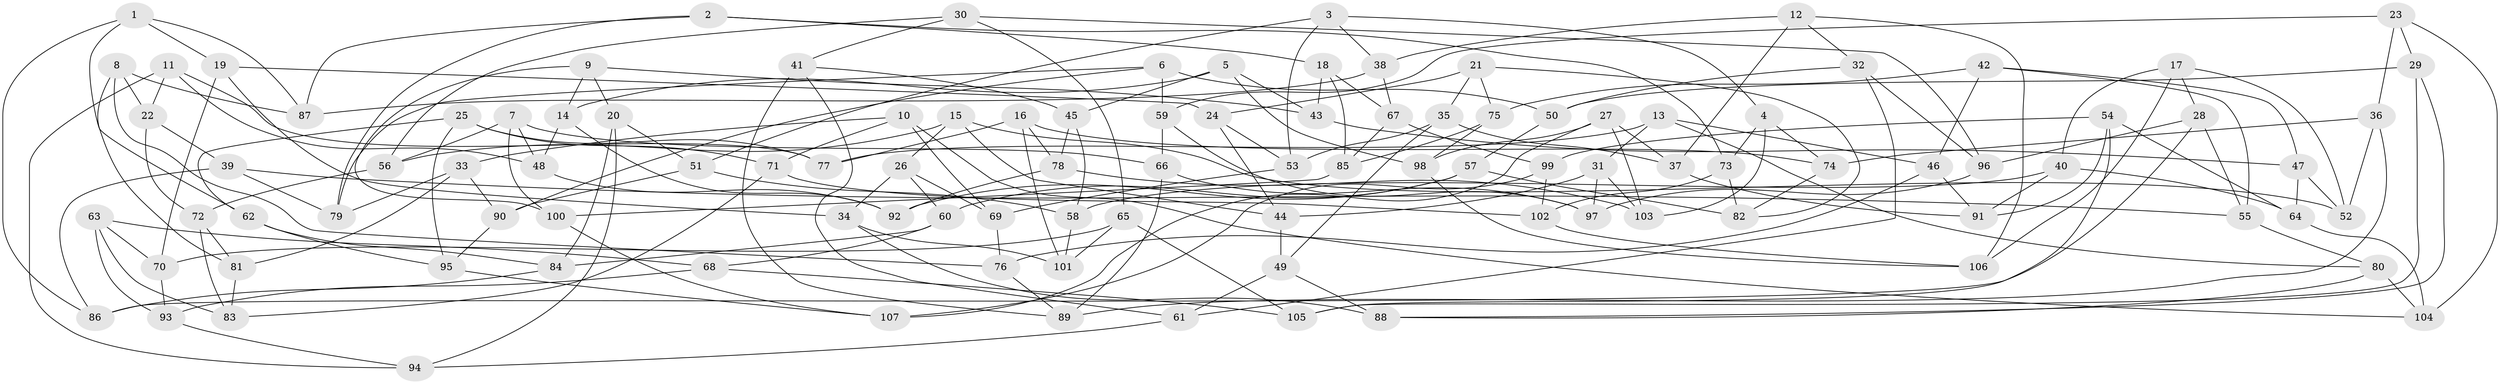 // coarse degree distribution, {5: 0.1076923076923077, 6: 0.5230769230769231, 4: 0.35384615384615387, 3: 0.015384615384615385}
// Generated by graph-tools (version 1.1) at 2025/42/03/06/25 10:42:19]
// undirected, 107 vertices, 214 edges
graph export_dot {
graph [start="1"]
  node [color=gray90,style=filled];
  1;
  2;
  3;
  4;
  5;
  6;
  7;
  8;
  9;
  10;
  11;
  12;
  13;
  14;
  15;
  16;
  17;
  18;
  19;
  20;
  21;
  22;
  23;
  24;
  25;
  26;
  27;
  28;
  29;
  30;
  31;
  32;
  33;
  34;
  35;
  36;
  37;
  38;
  39;
  40;
  41;
  42;
  43;
  44;
  45;
  46;
  47;
  48;
  49;
  50;
  51;
  52;
  53;
  54;
  55;
  56;
  57;
  58;
  59;
  60;
  61;
  62;
  63;
  64;
  65;
  66;
  67;
  68;
  69;
  70;
  71;
  72;
  73;
  74;
  75;
  76;
  77;
  78;
  79;
  80;
  81;
  82;
  83;
  84;
  85;
  86;
  87;
  88;
  89;
  90;
  91;
  92;
  93;
  94;
  95;
  96;
  97;
  98;
  99;
  100;
  101;
  102;
  103;
  104;
  105;
  106;
  107;
  1 -- 19;
  1 -- 62;
  1 -- 87;
  1 -- 86;
  2 -- 73;
  2 -- 18;
  2 -- 87;
  2 -- 79;
  3 -- 51;
  3 -- 38;
  3 -- 53;
  3 -- 4;
  4 -- 74;
  4 -- 73;
  4 -- 103;
  5 -- 14;
  5 -- 45;
  5 -- 43;
  5 -- 98;
  6 -- 79;
  6 -- 90;
  6 -- 59;
  6 -- 50;
  7 -- 56;
  7 -- 100;
  7 -- 48;
  7 -- 66;
  8 -- 76;
  8 -- 81;
  8 -- 87;
  8 -- 22;
  9 -- 20;
  9 -- 14;
  9 -- 43;
  9 -- 100;
  10 -- 71;
  10 -- 33;
  10 -- 69;
  10 -- 104;
  11 -- 94;
  11 -- 77;
  11 -- 48;
  11 -- 22;
  12 -- 32;
  12 -- 38;
  12 -- 106;
  12 -- 37;
  13 -- 80;
  13 -- 31;
  13 -- 77;
  13 -- 46;
  14 -- 48;
  14 -- 92;
  15 -- 52;
  15 -- 44;
  15 -- 56;
  15 -- 26;
  16 -- 101;
  16 -- 74;
  16 -- 77;
  16 -- 78;
  17 -- 106;
  17 -- 52;
  17 -- 40;
  17 -- 28;
  18 -- 85;
  18 -- 43;
  18 -- 67;
  19 -- 24;
  19 -- 70;
  19 -- 34;
  20 -- 84;
  20 -- 51;
  20 -- 94;
  21 -- 82;
  21 -- 35;
  21 -- 75;
  21 -- 24;
  22 -- 72;
  22 -- 39;
  23 -- 59;
  23 -- 104;
  23 -- 36;
  23 -- 29;
  24 -- 53;
  24 -- 44;
  25 -- 95;
  25 -- 71;
  25 -- 62;
  25 -- 77;
  26 -- 60;
  26 -- 34;
  26 -- 69;
  27 -- 37;
  27 -- 103;
  27 -- 98;
  27 -- 107;
  28 -- 55;
  28 -- 96;
  28 -- 86;
  29 -- 50;
  29 -- 88;
  29 -- 105;
  30 -- 96;
  30 -- 41;
  30 -- 65;
  30 -- 56;
  31 -- 103;
  31 -- 97;
  31 -- 44;
  32 -- 96;
  32 -- 61;
  32 -- 50;
  33 -- 79;
  33 -- 81;
  33 -- 90;
  34 -- 88;
  34 -- 101;
  35 -- 49;
  35 -- 53;
  35 -- 37;
  36 -- 89;
  36 -- 52;
  36 -- 74;
  37 -- 91;
  38 -- 67;
  38 -- 87;
  39 -- 79;
  39 -- 55;
  39 -- 86;
  40 -- 58;
  40 -- 91;
  40 -- 64;
  41 -- 45;
  41 -- 89;
  41 -- 61;
  42 -- 46;
  42 -- 55;
  42 -- 47;
  42 -- 75;
  43 -- 47;
  44 -- 49;
  45 -- 78;
  45 -- 58;
  46 -- 91;
  46 -- 76;
  47 -- 64;
  47 -- 52;
  48 -- 92;
  49 -- 61;
  49 -- 88;
  50 -- 57;
  51 -- 58;
  51 -- 90;
  53 -- 69;
  54 -- 105;
  54 -- 99;
  54 -- 91;
  54 -- 64;
  55 -- 80;
  56 -- 72;
  57 -- 92;
  57 -- 82;
  57 -- 60;
  58 -- 101;
  59 -- 97;
  59 -- 66;
  60 -- 84;
  60 -- 68;
  61 -- 94;
  62 -- 84;
  62 -- 95;
  63 -- 68;
  63 -- 93;
  63 -- 70;
  63 -- 83;
  64 -- 104;
  65 -- 70;
  65 -- 105;
  65 -- 101;
  66 -- 97;
  66 -- 89;
  67 -- 85;
  67 -- 99;
  68 -- 93;
  68 -- 105;
  69 -- 76;
  70 -- 93;
  71 -- 102;
  71 -- 83;
  72 -- 81;
  72 -- 83;
  73 -- 102;
  73 -- 82;
  74 -- 82;
  75 -- 85;
  75 -- 98;
  76 -- 89;
  78 -- 92;
  78 -- 103;
  80 -- 88;
  80 -- 104;
  81 -- 83;
  84 -- 86;
  85 -- 100;
  90 -- 95;
  93 -- 94;
  95 -- 107;
  96 -- 97;
  98 -- 106;
  99 -- 102;
  99 -- 107;
  100 -- 107;
  102 -- 106;
}
